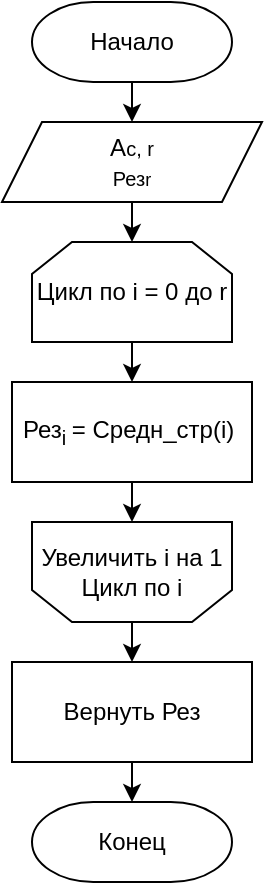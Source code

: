 <mxfile version="15.7.4" type="device" pages="4"><diagram id="mU3PaJwt5OYaskjmGjAS" name="Iterative"><mxGraphModel dx="932" dy="494" grid="1" gridSize="10" guides="1" tooltips="1" connect="1" arrows="1" fold="1" page="1" pageScale="1" pageWidth="827" pageHeight="1169" math="0" shadow="0"><root><mxCell id="0"/><mxCell id="1" parent="0"/><mxCell id="gHi5jdzBZvCHMX4nyams-3" style="edgeStyle=orthogonalEdgeStyle;rounded=0;orthogonalLoop=1;jettySize=auto;html=1;exitX=0.5;exitY=1;exitDx=0;exitDy=0;exitPerimeter=0;entryX=0.5;entryY=0;entryDx=0;entryDy=0;" edge="1" parent="1" source="gHi5jdzBZvCHMX4nyams-1" target="gHi5jdzBZvCHMX4nyams-2"><mxGeometry relative="1" as="geometry"/></mxCell><mxCell id="gHi5jdzBZvCHMX4nyams-1" value="Начало" style="strokeWidth=1;html=1;shape=mxgraph.flowchart.terminator;whiteSpace=wrap;" vertex="1" parent="1"><mxGeometry x="364" y="20" width="100" height="40" as="geometry"/></mxCell><mxCell id="gHi5jdzBZvCHMX4nyams-6" style="edgeStyle=orthogonalEdgeStyle;rounded=0;orthogonalLoop=1;jettySize=auto;html=1;exitX=0.5;exitY=1;exitDx=0;exitDy=0;entryX=0.5;entryY=0;entryDx=0;entryDy=0;" edge="1" parent="1" source="gHi5jdzBZvCHMX4nyams-2" target="gHi5jdzBZvCHMX4nyams-5"><mxGeometry relative="1" as="geometry"/></mxCell><mxCell id="gHi5jdzBZvCHMX4nyams-2" value="A&lt;font size=&quot;1&quot;&gt;c, r&lt;br&gt;Рез&lt;/font&gt;&lt;span style=&quot;font-size: 9px&quot;&gt;r&lt;/span&gt;" style="shape=parallelogram;perimeter=parallelogramPerimeter;whiteSpace=wrap;html=1;fixedSize=1;strokeWidth=1;" vertex="1" parent="1"><mxGeometry x="349" y="80" width="130" height="40" as="geometry"/></mxCell><mxCell id="gHi5jdzBZvCHMX4nyams-9" style="edgeStyle=orthogonalEdgeStyle;rounded=0;orthogonalLoop=1;jettySize=auto;html=1;exitX=0.5;exitY=1;exitDx=0;exitDy=0;entryX=0.5;entryY=0;entryDx=0;entryDy=0;fontSize=12;" edge="1" parent="1" source="gHi5jdzBZvCHMX4nyams-5" target="gHi5jdzBZvCHMX4nyams-8"><mxGeometry relative="1" as="geometry"/></mxCell><mxCell id="gHi5jdzBZvCHMX4nyams-5" value="Цикл по i = 0 до r" style="shape=loopLimit;whiteSpace=wrap;html=1;strokeWidth=1;" vertex="1" parent="1"><mxGeometry x="364" y="140" width="100" height="50" as="geometry"/></mxCell><mxCell id="gHi5jdzBZvCHMX4nyams-11" style="edgeStyle=orthogonalEdgeStyle;rounded=0;orthogonalLoop=1;jettySize=auto;html=1;exitX=0.5;exitY=1;exitDx=0;exitDy=0;entryX=0.5;entryY=1;entryDx=0;entryDy=0;fontSize=12;" edge="1" parent="1" source="gHi5jdzBZvCHMX4nyams-8" target="gHi5jdzBZvCHMX4nyams-10"><mxGeometry relative="1" as="geometry"/></mxCell><mxCell id="gHi5jdzBZvCHMX4nyams-8" value="Рез&lt;sub&gt;i&amp;nbsp;&lt;/sub&gt;= Средн_стр(i)&lt;font style=&quot;vertical-align: sub ; font-size: 12px&quot;&gt;&amp;nbsp;&lt;/font&gt;" style="rounded=0;whiteSpace=wrap;html=1;strokeWidth=1;" vertex="1" parent="1"><mxGeometry x="354" y="210" width="120" height="50" as="geometry"/></mxCell><mxCell id="gHi5jdzBZvCHMX4nyams-14" style="edgeStyle=orthogonalEdgeStyle;rounded=0;orthogonalLoop=1;jettySize=auto;html=1;exitX=0.5;exitY=0;exitDx=0;exitDy=0;entryX=0.5;entryY=0;entryDx=0;entryDy=0;fontSize=12;" edge="1" parent="1" source="gHi5jdzBZvCHMX4nyams-10" target="gHi5jdzBZvCHMX4nyams-13"><mxGeometry relative="1" as="geometry"/></mxCell><mxCell id="gHi5jdzBZvCHMX4nyams-10" value="Увеличить i на 1&lt;br&gt;Цикл по i" style="shape=loopLimit;whiteSpace=wrap;html=1;strokeWidth=1;direction=west;" vertex="1" parent="1"><mxGeometry x="364" y="280" width="100" height="50" as="geometry"/></mxCell><mxCell id="gHi5jdzBZvCHMX4nyams-16" style="edgeStyle=orthogonalEdgeStyle;rounded=0;orthogonalLoop=1;jettySize=auto;html=1;exitX=0.5;exitY=1;exitDx=0;exitDy=0;entryX=0.5;entryY=0;entryDx=0;entryDy=0;entryPerimeter=0;fontSize=12;" edge="1" parent="1" source="gHi5jdzBZvCHMX4nyams-13" target="gHi5jdzBZvCHMX4nyams-15"><mxGeometry relative="1" as="geometry"/></mxCell><mxCell id="gHi5jdzBZvCHMX4nyams-13" value="Вернуть Рез" style="rounded=0;whiteSpace=wrap;html=1;strokeWidth=1;" vertex="1" parent="1"><mxGeometry x="354" y="350" width="120" height="50" as="geometry"/></mxCell><mxCell id="gHi5jdzBZvCHMX4nyams-15" value="Конец" style="strokeWidth=1;html=1;shape=mxgraph.flowchart.terminator;whiteSpace=wrap;" vertex="1" parent="1"><mxGeometry x="364" y="420" width="100" height="40" as="geometry"/></mxCell></root></mxGraphModel></diagram><diagram id="CGIgDEM_maB9D22FimRw" name="Row_mean"><mxGraphModel dx="932" dy="494" grid="1" gridSize="10" guides="1" tooltips="1" connect="1" arrows="1" fold="1" page="1" pageScale="1" pageWidth="827" pageHeight="1169" math="0" shadow="0"><root><mxCell id="Js18R25JFVKX3zQ7z4xq-0"/><mxCell id="Js18R25JFVKX3zQ7z4xq-1" parent="Js18R25JFVKX3zQ7z4xq-0"/><mxCell id="JQjmXJN9eXdP6GO7_8RY-0" style="edgeStyle=orthogonalEdgeStyle;rounded=0;orthogonalLoop=1;jettySize=auto;html=1;exitX=0.5;exitY=1;exitDx=0;exitDy=0;exitPerimeter=0;entryX=0.5;entryY=0;entryDx=0;entryDy=0;" edge="1" parent="Js18R25JFVKX3zQ7z4xq-1" source="JQjmXJN9eXdP6GO7_8RY-1" target="JQjmXJN9eXdP6GO7_8RY-3"><mxGeometry relative="1" as="geometry"/></mxCell><mxCell id="JQjmXJN9eXdP6GO7_8RY-1" value="Начало" style="strokeWidth=1;html=1;shape=mxgraph.flowchart.terminator;whiteSpace=wrap;" vertex="1" parent="Js18R25JFVKX3zQ7z4xq-1"><mxGeometry x="364" y="20" width="100" height="40" as="geometry"/></mxCell><mxCell id="JQjmXJN9eXdP6GO7_8RY-2" style="edgeStyle=orthogonalEdgeStyle;rounded=0;orthogonalLoop=1;jettySize=auto;html=1;exitX=0.5;exitY=1;exitDx=0;exitDy=0;entryX=0.5;entryY=0;entryDx=0;entryDy=0;" edge="1" parent="Js18R25JFVKX3zQ7z4xq-1" source="JQjmXJN9eXdP6GO7_8RY-3" target="JQjmXJN9eXdP6GO7_8RY-5"><mxGeometry relative="1" as="geometry"/></mxCell><mxCell id="JQjmXJN9eXdP6GO7_8RY-3" value="Сум = 0&lt;br&gt;r - обр. строка" style="shape=parallelogram;perimeter=parallelogramPerimeter;whiteSpace=wrap;html=1;fixedSize=1;strokeWidth=1;" vertex="1" parent="Js18R25JFVKX3zQ7z4xq-1"><mxGeometry x="349" y="80" width="130" height="40" as="geometry"/></mxCell><mxCell id="JQjmXJN9eXdP6GO7_8RY-4" style="edgeStyle=orthogonalEdgeStyle;rounded=0;orthogonalLoop=1;jettySize=auto;html=1;exitX=0.5;exitY=1;exitDx=0;exitDy=0;entryX=0.5;entryY=0;entryDx=0;entryDy=0;fontSize=12;" edge="1" parent="Js18R25JFVKX3zQ7z4xq-1" source="JQjmXJN9eXdP6GO7_8RY-5" target="JQjmXJN9eXdP6GO7_8RY-7"><mxGeometry relative="1" as="geometry"/></mxCell><mxCell id="JQjmXJN9eXdP6GO7_8RY-5" value="Цикл по i = 0 до с" style="shape=loopLimit;whiteSpace=wrap;html=1;strokeWidth=1;" vertex="1" parent="Js18R25JFVKX3zQ7z4xq-1"><mxGeometry x="364" y="140" width="100" height="50" as="geometry"/></mxCell><mxCell id="JQjmXJN9eXdP6GO7_8RY-6" style="edgeStyle=orthogonalEdgeStyle;rounded=0;orthogonalLoop=1;jettySize=auto;html=1;exitX=0.5;exitY=1;exitDx=0;exitDy=0;entryX=0.5;entryY=1;entryDx=0;entryDy=0;fontSize=12;" edge="1" parent="Js18R25JFVKX3zQ7z4xq-1" source="JQjmXJN9eXdP6GO7_8RY-7" target="JQjmXJN9eXdP6GO7_8RY-9"><mxGeometry relative="1" as="geometry"/></mxCell><mxCell id="JQjmXJN9eXdP6GO7_8RY-7" value="Сум = Сум + m&lt;sub&gt;r, i&lt;/sub&gt;" style="rounded=0;whiteSpace=wrap;html=1;strokeWidth=1;" vertex="1" parent="Js18R25JFVKX3zQ7z4xq-1"><mxGeometry x="354" y="210" width="120" height="50" as="geometry"/></mxCell><mxCell id="JQjmXJN9eXdP6GO7_8RY-8" style="edgeStyle=orthogonalEdgeStyle;rounded=0;orthogonalLoop=1;jettySize=auto;html=1;exitX=0.5;exitY=0;exitDx=0;exitDy=0;entryX=0.5;entryY=0;entryDx=0;entryDy=0;fontSize=12;" edge="1" parent="Js18R25JFVKX3zQ7z4xq-1" source="JQjmXJN9eXdP6GO7_8RY-9" target="JQjmXJN9eXdP6GO7_8RY-11"><mxGeometry relative="1" as="geometry"/></mxCell><mxCell id="JQjmXJN9eXdP6GO7_8RY-9" value="Увеличить i на 1&lt;br&gt;Цикл по i" style="shape=loopLimit;whiteSpace=wrap;html=1;strokeWidth=1;direction=west;" vertex="1" parent="Js18R25JFVKX3zQ7z4xq-1"><mxGeometry x="364" y="280" width="100" height="50" as="geometry"/></mxCell><mxCell id="JQjmXJN9eXdP6GO7_8RY-10" style="edgeStyle=orthogonalEdgeStyle;rounded=0;orthogonalLoop=1;jettySize=auto;html=1;exitX=0.5;exitY=1;exitDx=0;exitDy=0;entryX=0.5;entryY=0;entryDx=0;entryDy=0;entryPerimeter=0;fontSize=12;" edge="1" parent="Js18R25JFVKX3zQ7z4xq-1" source="JQjmXJN9eXdP6GO7_8RY-11" target="JQjmXJN9eXdP6GO7_8RY-12"><mxGeometry relative="1" as="geometry"/></mxCell><mxCell id="JQjmXJN9eXdP6GO7_8RY-11" value="Вернуть &amp;nbsp;Сум / с" style="rounded=0;whiteSpace=wrap;html=1;strokeWidth=1;" vertex="1" parent="Js18R25JFVKX3zQ7z4xq-1"><mxGeometry x="354" y="350" width="120" height="50" as="geometry"/></mxCell><mxCell id="JQjmXJN9eXdP6GO7_8RY-12" value="Конец" style="strokeWidth=1;html=1;shape=mxgraph.flowchart.terminator;whiteSpace=wrap;" vertex="1" parent="Js18R25JFVKX3zQ7z4xq-1"><mxGeometry x="364" y="420" width="100" height="40" as="geometry"/></mxCell></root></mxGraphModel></diagram><diagram id="_NieyvNlTkPsCCI6zUcK" name="Parallel"><mxGraphModel dx="932" dy="494" grid="1" gridSize="10" guides="1" tooltips="1" connect="1" arrows="1" fold="1" page="1" pageScale="1" pageWidth="827" pageHeight="1169" math="0" shadow="0"><root><mxCell id="_KlO2j4lJDC9Gu3WBJwd-0"/><mxCell id="_KlO2j4lJDC9Gu3WBJwd-1" parent="_KlO2j4lJDC9Gu3WBJwd-0"/><mxCell id="RSLA22Maygh4I8400R43-0" style="edgeStyle=orthogonalEdgeStyle;rounded=0;orthogonalLoop=1;jettySize=auto;html=1;exitX=0.5;exitY=1;exitDx=0;exitDy=0;exitPerimeter=0;entryX=0.5;entryY=0;entryDx=0;entryDy=0;" edge="1" parent="_KlO2j4lJDC9Gu3WBJwd-1" source="RSLA22Maygh4I8400R43-1" target="RSLA22Maygh4I8400R43-3"><mxGeometry relative="1" as="geometry"/></mxCell><mxCell id="RSLA22Maygh4I8400R43-1" value="Начало" style="strokeWidth=1;html=1;shape=mxgraph.flowchart.terminator;whiteSpace=wrap;" vertex="1" parent="_KlO2j4lJDC9Gu3WBJwd-1"><mxGeometry x="364" y="20" width="100" height="40" as="geometry"/></mxCell><mxCell id="RSLA22Maygh4I8400R43-16" style="edgeStyle=orthogonalEdgeStyle;rounded=0;orthogonalLoop=1;jettySize=auto;html=1;exitX=0.5;exitY=1;exitDx=0;exitDy=0;entryX=0.5;entryY=0;entryDx=0;entryDy=0;fontSize=12;" edge="1" parent="_KlO2j4lJDC9Gu3WBJwd-1" source="RSLA22Maygh4I8400R43-3" target="RSLA22Maygh4I8400R43-13"><mxGeometry relative="1" as="geometry"/></mxCell><mxCell id="RSLA22Maygh4I8400R43-3" value="t - кол-во потоков&lt;br&gt;Потоки&lt;sub&gt;t&lt;/sub&gt;&lt;br&gt;Рез" style="shape=parallelogram;perimeter=parallelogramPerimeter;whiteSpace=wrap;html=1;fixedSize=1;strokeWidth=1;" vertex="1" parent="_KlO2j4lJDC9Gu3WBJwd-1"><mxGeometry x="343.5" y="80" width="141" height="50" as="geometry"/></mxCell><mxCell id="RSLA22Maygh4I8400R43-4" style="edgeStyle=orthogonalEdgeStyle;rounded=0;orthogonalLoop=1;jettySize=auto;html=1;exitX=0.5;exitY=1;exitDx=0;exitDy=0;entryX=0.5;entryY=0;entryDx=0;entryDy=0;fontSize=12;" edge="1" parent="_KlO2j4lJDC9Gu3WBJwd-1" source="RSLA22Maygh4I8400R43-5" target="RSLA22Maygh4I8400R43-7"><mxGeometry relative="1" as="geometry"/></mxCell><mxCell id="RSLA22Maygh4I8400R43-5" value="Пока &lt;span style=&quot;white-space: pre&quot;&gt;i &amp;lt; t и r &amp;lt; rows&lt;/span&gt;" style="shape=loopLimit;whiteSpace=wrap;html=1;strokeWidth=1;" vertex="1" parent="_KlO2j4lJDC9Gu3WBJwd-1"><mxGeometry x="364" y="290" width="100" height="50" as="geometry"/></mxCell><mxCell id="RSLA22Maygh4I8400R43-34" style="edgeStyle=orthogonalEdgeStyle;rounded=0;orthogonalLoop=1;jettySize=auto;html=1;exitX=0.5;exitY=1;exitDx=0;exitDy=0;entryX=0.5;entryY=0;entryDx=0;entryDy=0;fontSize=12;endArrow=classic;endFill=1;" edge="1" parent="_KlO2j4lJDC9Gu3WBJwd-1" source="RSLA22Maygh4I8400R43-7" target="RSLA22Maygh4I8400R43-19"><mxGeometry relative="1" as="geometry"/></mxCell><mxCell id="RSLA22Maygh4I8400R43-7" value="right = r + rpw" style="rounded=0;whiteSpace=wrap;html=1;strokeWidth=1;" vertex="1" parent="_KlO2j4lJDC9Gu3WBJwd-1"><mxGeometry x="354" y="360" width="120" height="50" as="geometry"/></mxCell><mxCell id="RSLA22Maygh4I8400R43-8" style="edgeStyle=orthogonalEdgeStyle;rounded=0;orthogonalLoop=1;jettySize=auto;html=1;exitX=0.5;exitY=0;exitDx=0;exitDy=0;entryX=0.5;entryY=0;entryDx=0;entryDy=0;fontSize=12;" edge="1" parent="_KlO2j4lJDC9Gu3WBJwd-1" source="RSLA22Maygh4I8400R43-9" target="RSLA22Maygh4I8400R43-11"><mxGeometry relative="1" as="geometry"/></mxCell><mxCell id="RSLA22Maygh4I8400R43-9" value="Увеличить i на 1&lt;br&gt;Цикл по i" style="shape=loopLimit;whiteSpace=wrap;html=1;strokeWidth=1;direction=west;" vertex="1" parent="_KlO2j4lJDC9Gu3WBJwd-1"><mxGeometry x="364" y="830" width="100" height="50" as="geometry"/></mxCell><mxCell id="RSLA22Maygh4I8400R43-10" style="edgeStyle=orthogonalEdgeStyle;rounded=0;orthogonalLoop=1;jettySize=auto;html=1;exitX=0.5;exitY=1;exitDx=0;exitDy=0;entryX=0.5;entryY=0;entryDx=0;entryDy=0;entryPerimeter=0;fontSize=12;" edge="1" parent="_KlO2j4lJDC9Gu3WBJwd-1" source="RSLA22Maygh4I8400R43-11" target="RSLA22Maygh4I8400R43-12"><mxGeometry relative="1" as="geometry"/></mxCell><mxCell id="RSLA22Maygh4I8400R43-11" value="Вернуть &amp;nbsp;Рез" style="rounded=0;whiteSpace=wrap;html=1;strokeWidth=1;" vertex="1" parent="_KlO2j4lJDC9Gu3WBJwd-1"><mxGeometry x="354" y="900" width="120" height="50" as="geometry"/></mxCell><mxCell id="RSLA22Maygh4I8400R43-12" value="Конец" style="strokeWidth=1;html=1;shape=mxgraph.flowchart.terminator;whiteSpace=wrap;" vertex="1" parent="_KlO2j4lJDC9Gu3WBJwd-1"><mxGeometry x="364" y="970" width="100" height="40" as="geometry"/></mxCell><mxCell id="RSLA22Maygh4I8400R43-17" style="edgeStyle=orthogonalEdgeStyle;rounded=0;orthogonalLoop=1;jettySize=auto;html=1;exitX=0.5;exitY=1;exitDx=0;exitDy=0;entryX=0.5;entryY=0;entryDx=0;entryDy=0;fontSize=12;" edge="1" parent="_KlO2j4lJDC9Gu3WBJwd-1" source="RSLA22Maygh4I8400R43-13" target="RSLA22Maygh4I8400R43-15"><mxGeometry relative="1" as="geometry"/></mxCell><mxCell id="RSLA22Maygh4I8400R43-13" value="rpw = rows / t&lt;br&gt;rem = rows % t" style="shape=parallelogram;perimeter=parallelogramPerimeter;whiteSpace=wrap;html=1;fixedSize=1;strokeWidth=1;" vertex="1" parent="_KlO2j4lJDC9Gu3WBJwd-1"><mxGeometry x="343.5" y="150" width="141" height="50" as="geometry"/></mxCell><mxCell id="RSLA22Maygh4I8400R43-18" style="edgeStyle=orthogonalEdgeStyle;rounded=0;orthogonalLoop=1;jettySize=auto;html=1;exitX=0.5;exitY=1;exitDx=0;exitDy=0;entryX=0.5;entryY=0;entryDx=0;entryDy=0;fontSize=12;" edge="1" parent="_KlO2j4lJDC9Gu3WBJwd-1" source="RSLA22Maygh4I8400R43-15" target="RSLA22Maygh4I8400R43-5"><mxGeometry relative="1" as="geometry"/></mxCell><mxCell id="RSLA22Maygh4I8400R43-15" value="rows - кол-во строк&lt;br&gt;t = 0&lt;br&gt;r = 0" style="shape=parallelogram;perimeter=parallelogramPerimeter;whiteSpace=wrap;html=1;fixedSize=1;strokeWidth=1;" vertex="1" parent="_KlO2j4lJDC9Gu3WBJwd-1"><mxGeometry x="343" y="220" width="141" height="50" as="geometry"/></mxCell><mxCell id="RSLA22Maygh4I8400R43-23" style="edgeStyle=orthogonalEdgeStyle;rounded=0;orthogonalLoop=1;jettySize=auto;html=1;exitX=1;exitY=0.5;exitDx=0;exitDy=0;entryX=0.5;entryY=0;entryDx=0;entryDy=0;fontSize=12;" edge="1" parent="_KlO2j4lJDC9Gu3WBJwd-1" source="RSLA22Maygh4I8400R43-19" target="RSLA22Maygh4I8400R43-22"><mxGeometry relative="1" as="geometry"/></mxCell><mxCell id="RSLA22Maygh4I8400R43-25" style="edgeStyle=orthogonalEdgeStyle;rounded=0;orthogonalLoop=1;jettySize=auto;html=1;exitX=0;exitY=0.5;exitDx=0;exitDy=0;fontSize=12;endArrow=none;endFill=0;" edge="1" parent="_KlO2j4lJDC9Gu3WBJwd-1" source="RSLA22Maygh4I8400R43-19"><mxGeometry relative="1" as="geometry"><mxPoint x="260" y="622" as="targetPoint"/></mxGeometry></mxCell><mxCell id="RSLA22Maygh4I8400R43-19" value="rem &amp;gt; 0" style="rhombus;whiteSpace=wrap;html=1;fontSize=12;strokeWidth=1;" vertex="1" parent="_KlO2j4lJDC9Gu3WBJwd-1"><mxGeometry x="349" y="430" width="130" height="80" as="geometry"/></mxCell><mxCell id="RSLA22Maygh4I8400R43-30" style="edgeStyle=orthogonalEdgeStyle;rounded=0;orthogonalLoop=1;jettySize=auto;html=1;exitX=0.5;exitY=1;exitDx=0;exitDy=0;entryX=0.5;entryY=0;entryDx=0;entryDy=0;fontSize=12;endArrow=classic;endFill=1;" edge="1" parent="_KlO2j4lJDC9Gu3WBJwd-1" source="RSLA22Maygh4I8400R43-22" target="RSLA22Maygh4I8400R43-27"><mxGeometry relative="1" as="geometry"><Array as="points"><mxPoint x="580" y="623"/><mxPoint x="414" y="623"/></Array></mxGeometry></mxCell><mxCell id="RSLA22Maygh4I8400R43-22" value="right = right + 1&lt;br&gt;rem = rem - 1" style="rounded=0;whiteSpace=wrap;html=1;strokeWidth=1;" vertex="1" parent="_KlO2j4lJDC9Gu3WBJwd-1"><mxGeometry x="520" y="535" width="120" height="50" as="geometry"/></mxCell><mxCell id="RSLA22Maygh4I8400R43-24" value="Да" style="text;html=1;strokeColor=none;fillColor=none;align=center;verticalAlign=middle;whiteSpace=wrap;rounded=0;fontSize=12;" vertex="1" parent="_KlO2j4lJDC9Gu3WBJwd-1"><mxGeometry x="500" y="440" width="60" height="30" as="geometry"/></mxCell><mxCell id="RSLA22Maygh4I8400R43-33" style="edgeStyle=orthogonalEdgeStyle;rounded=0;orthogonalLoop=1;jettySize=auto;html=1;exitX=0.5;exitY=1;exitDx=0;exitDy=0;entryX=0.5;entryY=0;entryDx=0;entryDy=0;fontSize=12;endArrow=classic;endFill=1;" edge="1" parent="_KlO2j4lJDC9Gu3WBJwd-1" source="RSLA22Maygh4I8400R43-27" target="RSLA22Maygh4I8400R43-29"><mxGeometry relative="1" as="geometry"/></mxCell><mxCell id="RSLA22Maygh4I8400R43-27" value="Потоки&lt;font&gt;&lt;sub style=&quot;font-size: 11px&quot;&gt;i &lt;/sub&gt;&lt;font style=&quot;font-size: 12px&quot;&gt;= worker(this, r, right, Рез)&lt;/font&gt;&lt;/font&gt;" style="shape=process;whiteSpace=wrap;html=1;backgroundOutline=1;fontSize=12;strokeWidth=1;" vertex="1" parent="_KlO2j4lJDC9Gu3WBJwd-1"><mxGeometry x="354" y="660" width="120" height="60" as="geometry"/></mxCell><mxCell id="RSLA22Maygh4I8400R43-35" style="edgeStyle=orthogonalEdgeStyle;rounded=0;orthogonalLoop=1;jettySize=auto;html=1;exitX=0.5;exitY=1;exitDx=0;exitDy=0;entryX=0.5;entryY=1;entryDx=0;entryDy=0;fontSize=12;endArrow=classic;endFill=1;" edge="1" parent="_KlO2j4lJDC9Gu3WBJwd-1" source="RSLA22Maygh4I8400R43-29" target="RSLA22Maygh4I8400R43-9"><mxGeometry relative="1" as="geometry"/></mxCell><mxCell id="RSLA22Maygh4I8400R43-29" value="right = r + rpw" style="rounded=0;whiteSpace=wrap;html=1;strokeWidth=1;" vertex="1" parent="_KlO2j4lJDC9Gu3WBJwd-1"><mxGeometry x="354" y="750" width="120" height="50" as="geometry"/></mxCell><mxCell id="RSLA22Maygh4I8400R43-31" value="" style="endArrow=none;html=1;rounded=0;fontSize=12;" edge="1" parent="_KlO2j4lJDC9Gu3WBJwd-1"><mxGeometry width="50" height="50" relative="1" as="geometry"><mxPoint x="260" y="622" as="sourcePoint"/><mxPoint x="414" y="623" as="targetPoint"/></mxGeometry></mxCell></root></mxGraphModel></diagram><diagram id="Dxv9ogX4R3JDpEQIT0S4" name="Woker"><mxGraphModel dx="932" dy="494" grid="1" gridSize="10" guides="1" tooltips="1" connect="1" arrows="1" fold="1" page="1" pageScale="1" pageWidth="827" pageHeight="1169" math="0" shadow="0"><root><mxCell id="yhVX9SOyOYtn4vrYG1OZ-0"/><mxCell id="yhVX9SOyOYtn4vrYG1OZ-1" parent="yhVX9SOyOYtn4vrYG1OZ-0"/><mxCell id="OEGWuCnhl8FMzxK6CN_z-0" style="edgeStyle=orthogonalEdgeStyle;rounded=0;orthogonalLoop=1;jettySize=auto;html=1;exitX=0.5;exitY=1;exitDx=0;exitDy=0;exitPerimeter=0;entryX=0.5;entryY=0;entryDx=0;entryDy=0;" edge="1" parent="yhVX9SOyOYtn4vrYG1OZ-1" source="OEGWuCnhl8FMzxK6CN_z-1" target="OEGWuCnhl8FMzxK6CN_z-2"><mxGeometry relative="1" as="geometry"/></mxCell><mxCell id="OEGWuCnhl8FMzxK6CN_z-1" value="Начало" style="strokeWidth=1;html=1;shape=mxgraph.flowchart.terminator;whiteSpace=wrap;" vertex="1" parent="yhVX9SOyOYtn4vrYG1OZ-1"><mxGeometry x="364" y="40" width="100" height="40" as="geometry"/></mxCell><mxCell id="aTkgoq0jrqQ18Z-uQK7k-1" style="edgeStyle=orthogonalEdgeStyle;rounded=0;orthogonalLoop=1;jettySize=auto;html=1;exitX=0.5;exitY=1;exitDx=0;exitDy=0;entryX=0.5;entryY=0;entryDx=0;entryDy=0;fontSize=12;endArrow=classic;endFill=1;" edge="1" parent="yhVX9SOyOYtn4vrYG1OZ-1" source="OEGWuCnhl8FMzxK6CN_z-2" target="aTkgoq0jrqQ18Z-uQK7k-0"><mxGeometry relative="1" as="geometry"/></mxCell><mxCell id="OEGWuCnhl8FMzxK6CN_z-2" value="rl, rr - левая и &lt;br&gt;правая границы строк&lt;br&gt;Рез" style="shape=parallelogram;perimeter=parallelogramPerimeter;whiteSpace=wrap;html=1;fixedSize=1;strokeWidth=1;" vertex="1" parent="yhVX9SOyOYtn4vrYG1OZ-1"><mxGeometry x="333" y="100" width="161" height="60" as="geometry"/></mxCell><mxCell id="xAzUiodjOIH2wChYsaDu-0" style="edgeStyle=orthogonalEdgeStyle;rounded=0;orthogonalLoop=1;jettySize=auto;html=1;exitX=0.5;exitY=1;exitDx=0;exitDy=0;entryX=0.5;entryY=0;entryDx=0;entryDy=0;fontSize=12;endArrow=classic;endFill=1;" edge="1" parent="yhVX9SOyOYtn4vrYG1OZ-1" source="aTkgoq0jrqQ18Z-uQK7k-0" target="R1W46Db1jnMHEpSsiH8T-0"><mxGeometry relative="1" as="geometry"/></mxCell><mxCell id="aTkgoq0jrqQ18Z-uQK7k-0" value="Цикл по r = rl до rr" style="shape=loopLimit;whiteSpace=wrap;html=1;strokeWidth=1;" vertex="1" parent="yhVX9SOyOYtn4vrYG1OZ-1"><mxGeometry x="364" y="180" width="100" height="50" as="geometry"/></mxCell><mxCell id="xAzUiodjOIH2wChYsaDu-1" style="edgeStyle=orthogonalEdgeStyle;rounded=0;orthogonalLoop=1;jettySize=auto;html=1;exitX=0.5;exitY=1;exitDx=0;exitDy=0;fontSize=12;endArrow=classic;endFill=1;" edge="1" parent="yhVX9SOyOYtn4vrYG1OZ-1" source="R1W46Db1jnMHEpSsiH8T-0"><mxGeometry relative="1" as="geometry"><mxPoint x="414" y="320" as="targetPoint"/></mxGeometry></mxCell><mxCell id="R1W46Db1jnMHEpSsiH8T-0" value="Рез&lt;sub&gt;r &lt;/sub&gt;= Средн_стр(r)" style="rounded=0;whiteSpace=wrap;html=1;strokeWidth=1;" vertex="1" parent="yhVX9SOyOYtn4vrYG1OZ-1"><mxGeometry x="354" y="250" width="120" height="50" as="geometry"/></mxCell><mxCell id="YxXXhqYZUjZRRbJAMz3S-2" style="edgeStyle=orthogonalEdgeStyle;rounded=0;orthogonalLoop=1;jettySize=auto;html=1;exitX=0.5;exitY=0;exitDx=0;exitDy=0;entryX=0.5;entryY=0;entryDx=0;entryDy=0;entryPerimeter=0;fontSize=12;endArrow=classic;endFill=1;" edge="1" parent="yhVX9SOyOYtn4vrYG1OZ-1" source="YxXXhqYZUjZRRbJAMz3S-0" target="YxXXhqYZUjZRRbJAMz3S-1"><mxGeometry relative="1" as="geometry"/></mxCell><mxCell id="YxXXhqYZUjZRRbJAMz3S-0" value="Увеличить r на 1&lt;br&gt;Цикл по r" style="shape=loopLimit;whiteSpace=wrap;html=1;strokeWidth=1;direction=west;" vertex="1" parent="yhVX9SOyOYtn4vrYG1OZ-1"><mxGeometry x="364" y="320" width="100" height="50" as="geometry"/></mxCell><mxCell id="YxXXhqYZUjZRRbJAMz3S-1" value="Конец" style="strokeWidth=1;html=1;shape=mxgraph.flowchart.terminator;whiteSpace=wrap;" vertex="1" parent="yhVX9SOyOYtn4vrYG1OZ-1"><mxGeometry x="364" y="390" width="100" height="40" as="geometry"/></mxCell></root></mxGraphModel></diagram></mxfile>